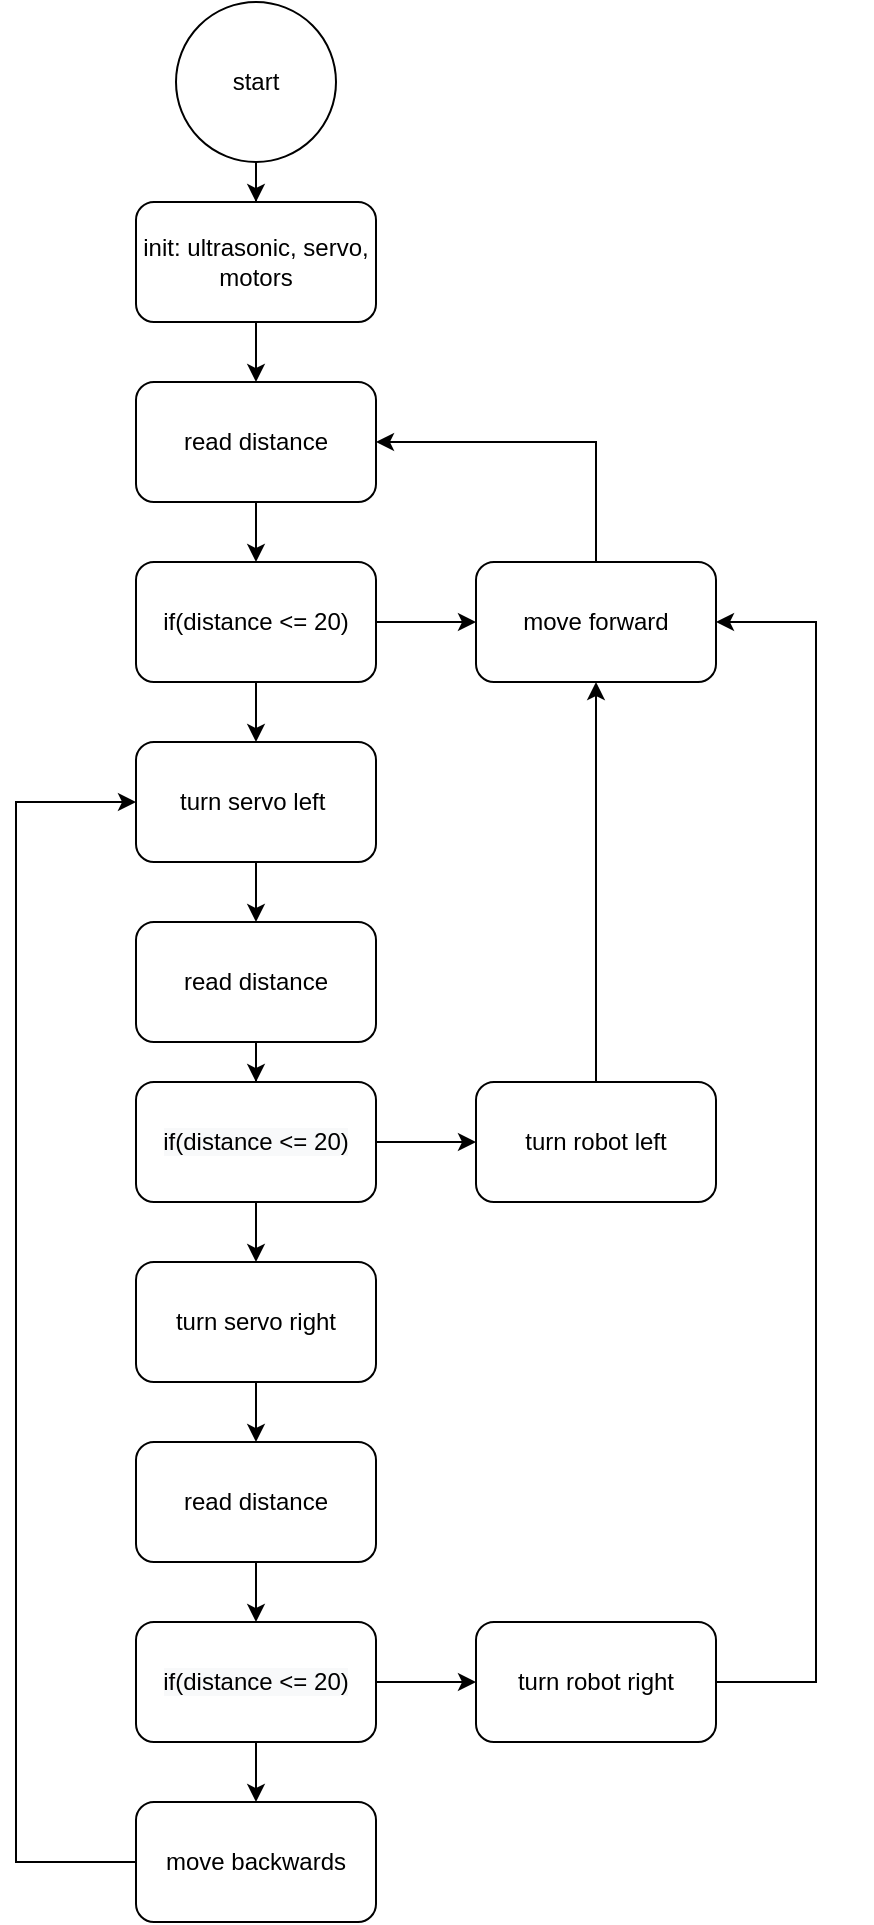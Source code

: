 <mxfile version="13.6.2" type="github">
  <diagram id="VdX4nvcZNgionV7-Nm-4" name="Page-1">
    <mxGraphModel dx="1422" dy="762" grid="1" gridSize="10" guides="1" tooltips="1" connect="1" arrows="1" fold="1" page="1" pageScale="1" pageWidth="850" pageHeight="1100" math="0" shadow="0">
      <root>
        <mxCell id="0" />
        <mxCell id="1" parent="0" />
        <mxCell id="rQCoI73Vv0igahnDDfWM-11" value="" style="edgeStyle=orthogonalEdgeStyle;rounded=0;orthogonalLoop=1;jettySize=auto;html=1;" edge="1" parent="1" source="rQCoI73Vv0igahnDDfWM-9" target="rQCoI73Vv0igahnDDfWM-10">
          <mxGeometry relative="1" as="geometry" />
        </mxCell>
        <mxCell id="rQCoI73Vv0igahnDDfWM-9" value="start" style="ellipse;whiteSpace=wrap;html=1;aspect=fixed;" vertex="1" parent="1">
          <mxGeometry x="400" y="20" width="80" height="80" as="geometry" />
        </mxCell>
        <mxCell id="rQCoI73Vv0igahnDDfWM-13" value="" style="edgeStyle=orthogonalEdgeStyle;rounded=0;orthogonalLoop=1;jettySize=auto;html=1;" edge="1" parent="1" source="rQCoI73Vv0igahnDDfWM-10" target="rQCoI73Vv0igahnDDfWM-12">
          <mxGeometry relative="1" as="geometry" />
        </mxCell>
        <mxCell id="rQCoI73Vv0igahnDDfWM-10" value="init: ultrasonic, servo, motors" style="whiteSpace=wrap;html=1;rounded=1;" vertex="1" parent="1">
          <mxGeometry x="380" y="120" width="120" height="60" as="geometry" />
        </mxCell>
        <mxCell id="rQCoI73Vv0igahnDDfWM-17" value="" style="edgeStyle=orthogonalEdgeStyle;rounded=0;orthogonalLoop=1;jettySize=auto;html=1;" edge="1" parent="1" source="rQCoI73Vv0igahnDDfWM-12" target="rQCoI73Vv0igahnDDfWM-16">
          <mxGeometry relative="1" as="geometry" />
        </mxCell>
        <mxCell id="rQCoI73Vv0igahnDDfWM-12" value="read distance" style="whiteSpace=wrap;html=1;rounded=1;" vertex="1" parent="1">
          <mxGeometry x="380" y="210" width="120" height="60" as="geometry" />
        </mxCell>
        <mxCell id="rQCoI73Vv0igahnDDfWM-19" value="" style="edgeStyle=orthogonalEdgeStyle;rounded=0;orthogonalLoop=1;jettySize=auto;html=1;" edge="1" parent="1" source="rQCoI73Vv0igahnDDfWM-16" target="rQCoI73Vv0igahnDDfWM-18">
          <mxGeometry relative="1" as="geometry" />
        </mxCell>
        <mxCell id="rQCoI73Vv0igahnDDfWM-21" value="" style="edgeStyle=orthogonalEdgeStyle;rounded=0;orthogonalLoop=1;jettySize=auto;html=1;" edge="1" parent="1" source="rQCoI73Vv0igahnDDfWM-16" target="rQCoI73Vv0igahnDDfWM-20">
          <mxGeometry relative="1" as="geometry" />
        </mxCell>
        <mxCell id="rQCoI73Vv0igahnDDfWM-16" value="if(distance &amp;lt;= 20)" style="whiteSpace=wrap;html=1;rounded=1;" vertex="1" parent="1">
          <mxGeometry x="380" y="300" width="120" height="60" as="geometry" />
        </mxCell>
        <mxCell id="rQCoI73Vv0igahnDDfWM-23" value="" style="edgeStyle=orthogonalEdgeStyle;rounded=0;orthogonalLoop=1;jettySize=auto;html=1;" edge="1" parent="1" source="rQCoI73Vv0igahnDDfWM-18" target="rQCoI73Vv0igahnDDfWM-22">
          <mxGeometry relative="1" as="geometry" />
        </mxCell>
        <mxCell id="rQCoI73Vv0igahnDDfWM-18" value="turn servo left&amp;nbsp;" style="whiteSpace=wrap;html=1;rounded=1;" vertex="1" parent="1">
          <mxGeometry x="380" y="390" width="120" height="60" as="geometry" />
        </mxCell>
        <mxCell id="rQCoI73Vv0igahnDDfWM-20" value="move forward" style="whiteSpace=wrap;html=1;rounded=1;" vertex="1" parent="1">
          <mxGeometry x="550" y="300" width="120" height="60" as="geometry" />
        </mxCell>
        <mxCell id="rQCoI73Vv0igahnDDfWM-25" value="" style="edgeStyle=orthogonalEdgeStyle;rounded=0;orthogonalLoop=1;jettySize=auto;html=1;" edge="1" parent="1" source="rQCoI73Vv0igahnDDfWM-22" target="rQCoI73Vv0igahnDDfWM-24">
          <mxGeometry relative="1" as="geometry" />
        </mxCell>
        <mxCell id="rQCoI73Vv0igahnDDfWM-22" value="read distance" style="whiteSpace=wrap;html=1;rounded=1;" vertex="1" parent="1">
          <mxGeometry x="380" y="480" width="120" height="60" as="geometry" />
        </mxCell>
        <mxCell id="rQCoI73Vv0igahnDDfWM-28" value="" style="edgeStyle=orthogonalEdgeStyle;rounded=0;orthogonalLoop=1;jettySize=auto;html=1;" edge="1" parent="1" source="rQCoI73Vv0igahnDDfWM-24" target="rQCoI73Vv0igahnDDfWM-27">
          <mxGeometry relative="1" as="geometry" />
        </mxCell>
        <mxCell id="rQCoI73Vv0igahnDDfWM-41" value="" style="edgeStyle=orthogonalEdgeStyle;rounded=0;orthogonalLoop=1;jettySize=auto;html=1;" edge="1" parent="1" source="rQCoI73Vv0igahnDDfWM-24" target="rQCoI73Vv0igahnDDfWM-40">
          <mxGeometry relative="1" as="geometry" />
        </mxCell>
        <mxCell id="rQCoI73Vv0igahnDDfWM-24" value="&#xa;&#xa;&lt;span style=&quot;color: rgb(0, 0, 0); font-family: helvetica; font-size: 12px; font-style: normal; font-weight: 400; letter-spacing: normal; text-align: center; text-indent: 0px; text-transform: none; word-spacing: 0px; background-color: rgb(248, 249, 250); display: inline; float: none;&quot;&gt;if(distance &amp;lt;= 20)&lt;/span&gt;&#xa;&#xa;" style="whiteSpace=wrap;html=1;rounded=1;" vertex="1" parent="1">
          <mxGeometry x="380" y="560" width="120" height="60" as="geometry" />
        </mxCell>
        <mxCell id="rQCoI73Vv0igahnDDfWM-31" value="" style="edgeStyle=orthogonalEdgeStyle;rounded=0;orthogonalLoop=1;jettySize=auto;html=1;" edge="1" parent="1" source="rQCoI73Vv0igahnDDfWM-27" target="rQCoI73Vv0igahnDDfWM-30">
          <mxGeometry relative="1" as="geometry" />
        </mxCell>
        <mxCell id="rQCoI73Vv0igahnDDfWM-27" value="turn servo right" style="whiteSpace=wrap;html=1;rounded=1;" vertex="1" parent="1">
          <mxGeometry x="380" y="650" width="120" height="60" as="geometry" />
        </mxCell>
        <mxCell id="rQCoI73Vv0igahnDDfWM-38" value="" style="edgeStyle=orthogonalEdgeStyle;rounded=0;orthogonalLoop=1;jettySize=auto;html=1;" edge="1" parent="1" source="rQCoI73Vv0igahnDDfWM-30" target="rQCoI73Vv0igahnDDfWM-39">
          <mxGeometry relative="1" as="geometry">
            <mxPoint x="440" y="880" as="targetPoint" />
          </mxGeometry>
        </mxCell>
        <mxCell id="rQCoI73Vv0igahnDDfWM-30" value="&lt;span&gt;read distance&lt;/span&gt;" style="whiteSpace=wrap;html=1;rounded=1;" vertex="1" parent="1">
          <mxGeometry x="380" y="740" width="120" height="60" as="geometry" />
        </mxCell>
        <mxCell id="rQCoI73Vv0igahnDDfWM-34" value="" style="endArrow=classic;html=1;" edge="1" parent="1" source="rQCoI73Vv0igahnDDfWM-24">
          <mxGeometry width="50" height="50" relative="1" as="geometry">
            <mxPoint x="360" y="610" as="sourcePoint" />
            <mxPoint x="410" y="560" as="targetPoint" />
          </mxGeometry>
        </mxCell>
        <mxCell id="rQCoI73Vv0igahnDDfWM-36" value="" style="endArrow=classic;html=1;exitX=0.5;exitY=0;exitDx=0;exitDy=0;entryX=1;entryY=0.5;entryDx=0;entryDy=0;rounded=0;" edge="1" parent="1" source="rQCoI73Vv0igahnDDfWM-20" target="rQCoI73Vv0igahnDDfWM-12">
          <mxGeometry width="50" height="50" relative="1" as="geometry">
            <mxPoint x="360" y="410" as="sourcePoint" />
            <mxPoint x="410" y="360" as="targetPoint" />
            <Array as="points">
              <mxPoint x="610" y="240" />
            </Array>
          </mxGeometry>
        </mxCell>
        <mxCell id="rQCoI73Vv0igahnDDfWM-44" value="" style="edgeStyle=orthogonalEdgeStyle;rounded=0;orthogonalLoop=1;jettySize=auto;html=1;" edge="1" parent="1" source="rQCoI73Vv0igahnDDfWM-39" target="rQCoI73Vv0igahnDDfWM-43">
          <mxGeometry relative="1" as="geometry" />
        </mxCell>
        <mxCell id="rQCoI73Vv0igahnDDfWM-49" value="" style="edgeStyle=orthogonalEdgeStyle;rounded=0;orthogonalLoop=1;jettySize=auto;html=1;" edge="1" parent="1" source="rQCoI73Vv0igahnDDfWM-39" target="rQCoI73Vv0igahnDDfWM-48">
          <mxGeometry relative="1" as="geometry" />
        </mxCell>
        <mxCell id="rQCoI73Vv0igahnDDfWM-39" value="&lt;span style=&quot;color: rgb(0 , 0 , 0) ; font-size: 12px ; font-style: normal ; font-weight: 400 ; letter-spacing: normal ; text-align: center ; text-indent: 0px ; text-transform: none ; word-spacing: 0px ; font-family: &amp;#34;helvetica&amp;#34; ; background-color: rgb(248 , 249 , 250) ; display: inline ; float: none&quot;&gt;if(distance &amp;lt;= 20)&lt;/span&gt;" style="rounded=1;whiteSpace=wrap;html=1;" vertex="1" parent="1">
          <mxGeometry x="380" y="830" width="120" height="60" as="geometry" />
        </mxCell>
        <mxCell id="rQCoI73Vv0igahnDDfWM-40" value="turn robot left" style="whiteSpace=wrap;html=1;rounded=1;" vertex="1" parent="1">
          <mxGeometry x="550" y="560" width="120" height="60" as="geometry" />
        </mxCell>
        <mxCell id="rQCoI73Vv0igahnDDfWM-42" value="" style="endArrow=classic;html=1;exitX=0.5;exitY=0;exitDx=0;exitDy=0;entryX=0.5;entryY=1;entryDx=0;entryDy=0;" edge="1" parent="1" source="rQCoI73Vv0igahnDDfWM-40" target="rQCoI73Vv0igahnDDfWM-20">
          <mxGeometry width="50" height="50" relative="1" as="geometry">
            <mxPoint x="360" y="630" as="sourcePoint" />
            <mxPoint x="410" y="580" as="targetPoint" />
          </mxGeometry>
        </mxCell>
        <mxCell id="rQCoI73Vv0igahnDDfWM-43" value="move backwards" style="whiteSpace=wrap;html=1;rounded=1;" vertex="1" parent="1">
          <mxGeometry x="380" y="920" width="120" height="60" as="geometry" />
        </mxCell>
        <mxCell id="rQCoI73Vv0igahnDDfWM-48" value="turn robot right" style="whiteSpace=wrap;html=1;rounded=1;" vertex="1" parent="1">
          <mxGeometry x="550" y="830" width="120" height="60" as="geometry" />
        </mxCell>
        <mxCell id="rQCoI73Vv0igahnDDfWM-50" value="" style="endArrow=classic;html=1;exitX=1;exitY=0.5;exitDx=0;exitDy=0;entryX=1;entryY=0.5;entryDx=0;entryDy=0;strokeColor=none;rounded=0;" edge="1" parent="1" source="rQCoI73Vv0igahnDDfWM-48" target="rQCoI73Vv0igahnDDfWM-20">
          <mxGeometry width="50" height="50" relative="1" as="geometry">
            <mxPoint x="360" y="740" as="sourcePoint" />
            <mxPoint x="410" y="690" as="targetPoint" />
            <Array as="points">
              <mxPoint x="740" y="860" />
              <mxPoint x="740" y="330" />
            </Array>
          </mxGeometry>
        </mxCell>
        <mxCell id="rQCoI73Vv0igahnDDfWM-51" value="" style="endArrow=classic;html=1;exitX=1;exitY=0.5;exitDx=0;exitDy=0;entryX=1;entryY=0.5;entryDx=0;entryDy=0;rounded=0;" edge="1" parent="1" source="rQCoI73Vv0igahnDDfWM-48" target="rQCoI73Vv0igahnDDfWM-20">
          <mxGeometry width="50" height="50" relative="1" as="geometry">
            <mxPoint x="360" y="740" as="sourcePoint" />
            <mxPoint x="410" y="690" as="targetPoint" />
            <Array as="points">
              <mxPoint x="720" y="860" />
              <mxPoint x="720" y="330" />
            </Array>
          </mxGeometry>
        </mxCell>
        <mxCell id="rQCoI73Vv0igahnDDfWM-52" value="" style="endArrow=classic;html=1;exitX=0;exitY=0.5;exitDx=0;exitDy=0;entryX=0;entryY=0.5;entryDx=0;entryDy=0;rounded=0;" edge="1" parent="1" source="rQCoI73Vv0igahnDDfWM-43" target="rQCoI73Vv0igahnDDfWM-18">
          <mxGeometry width="50" height="50" relative="1" as="geometry">
            <mxPoint x="370" y="900" as="sourcePoint" />
            <mxPoint x="410" y="630" as="targetPoint" />
            <Array as="points">
              <mxPoint x="320" y="950" />
              <mxPoint x="320" y="420" />
            </Array>
          </mxGeometry>
        </mxCell>
      </root>
    </mxGraphModel>
  </diagram>
</mxfile>
